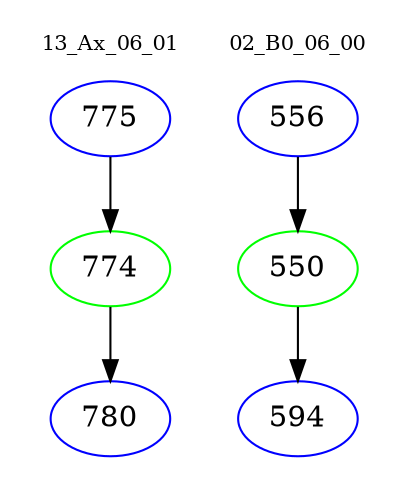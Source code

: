 digraph{
subgraph cluster_0 {
color = white
label = "13_Ax_06_01";
fontsize=10;
T0_775 [label="775", color="blue"]
T0_775 -> T0_774 [color="black"]
T0_774 [label="774", color="green"]
T0_774 -> T0_780 [color="black"]
T0_780 [label="780", color="blue"]
}
subgraph cluster_1 {
color = white
label = "02_B0_06_00";
fontsize=10;
T1_556 [label="556", color="blue"]
T1_556 -> T1_550 [color="black"]
T1_550 [label="550", color="green"]
T1_550 -> T1_594 [color="black"]
T1_594 [label="594", color="blue"]
}
}
